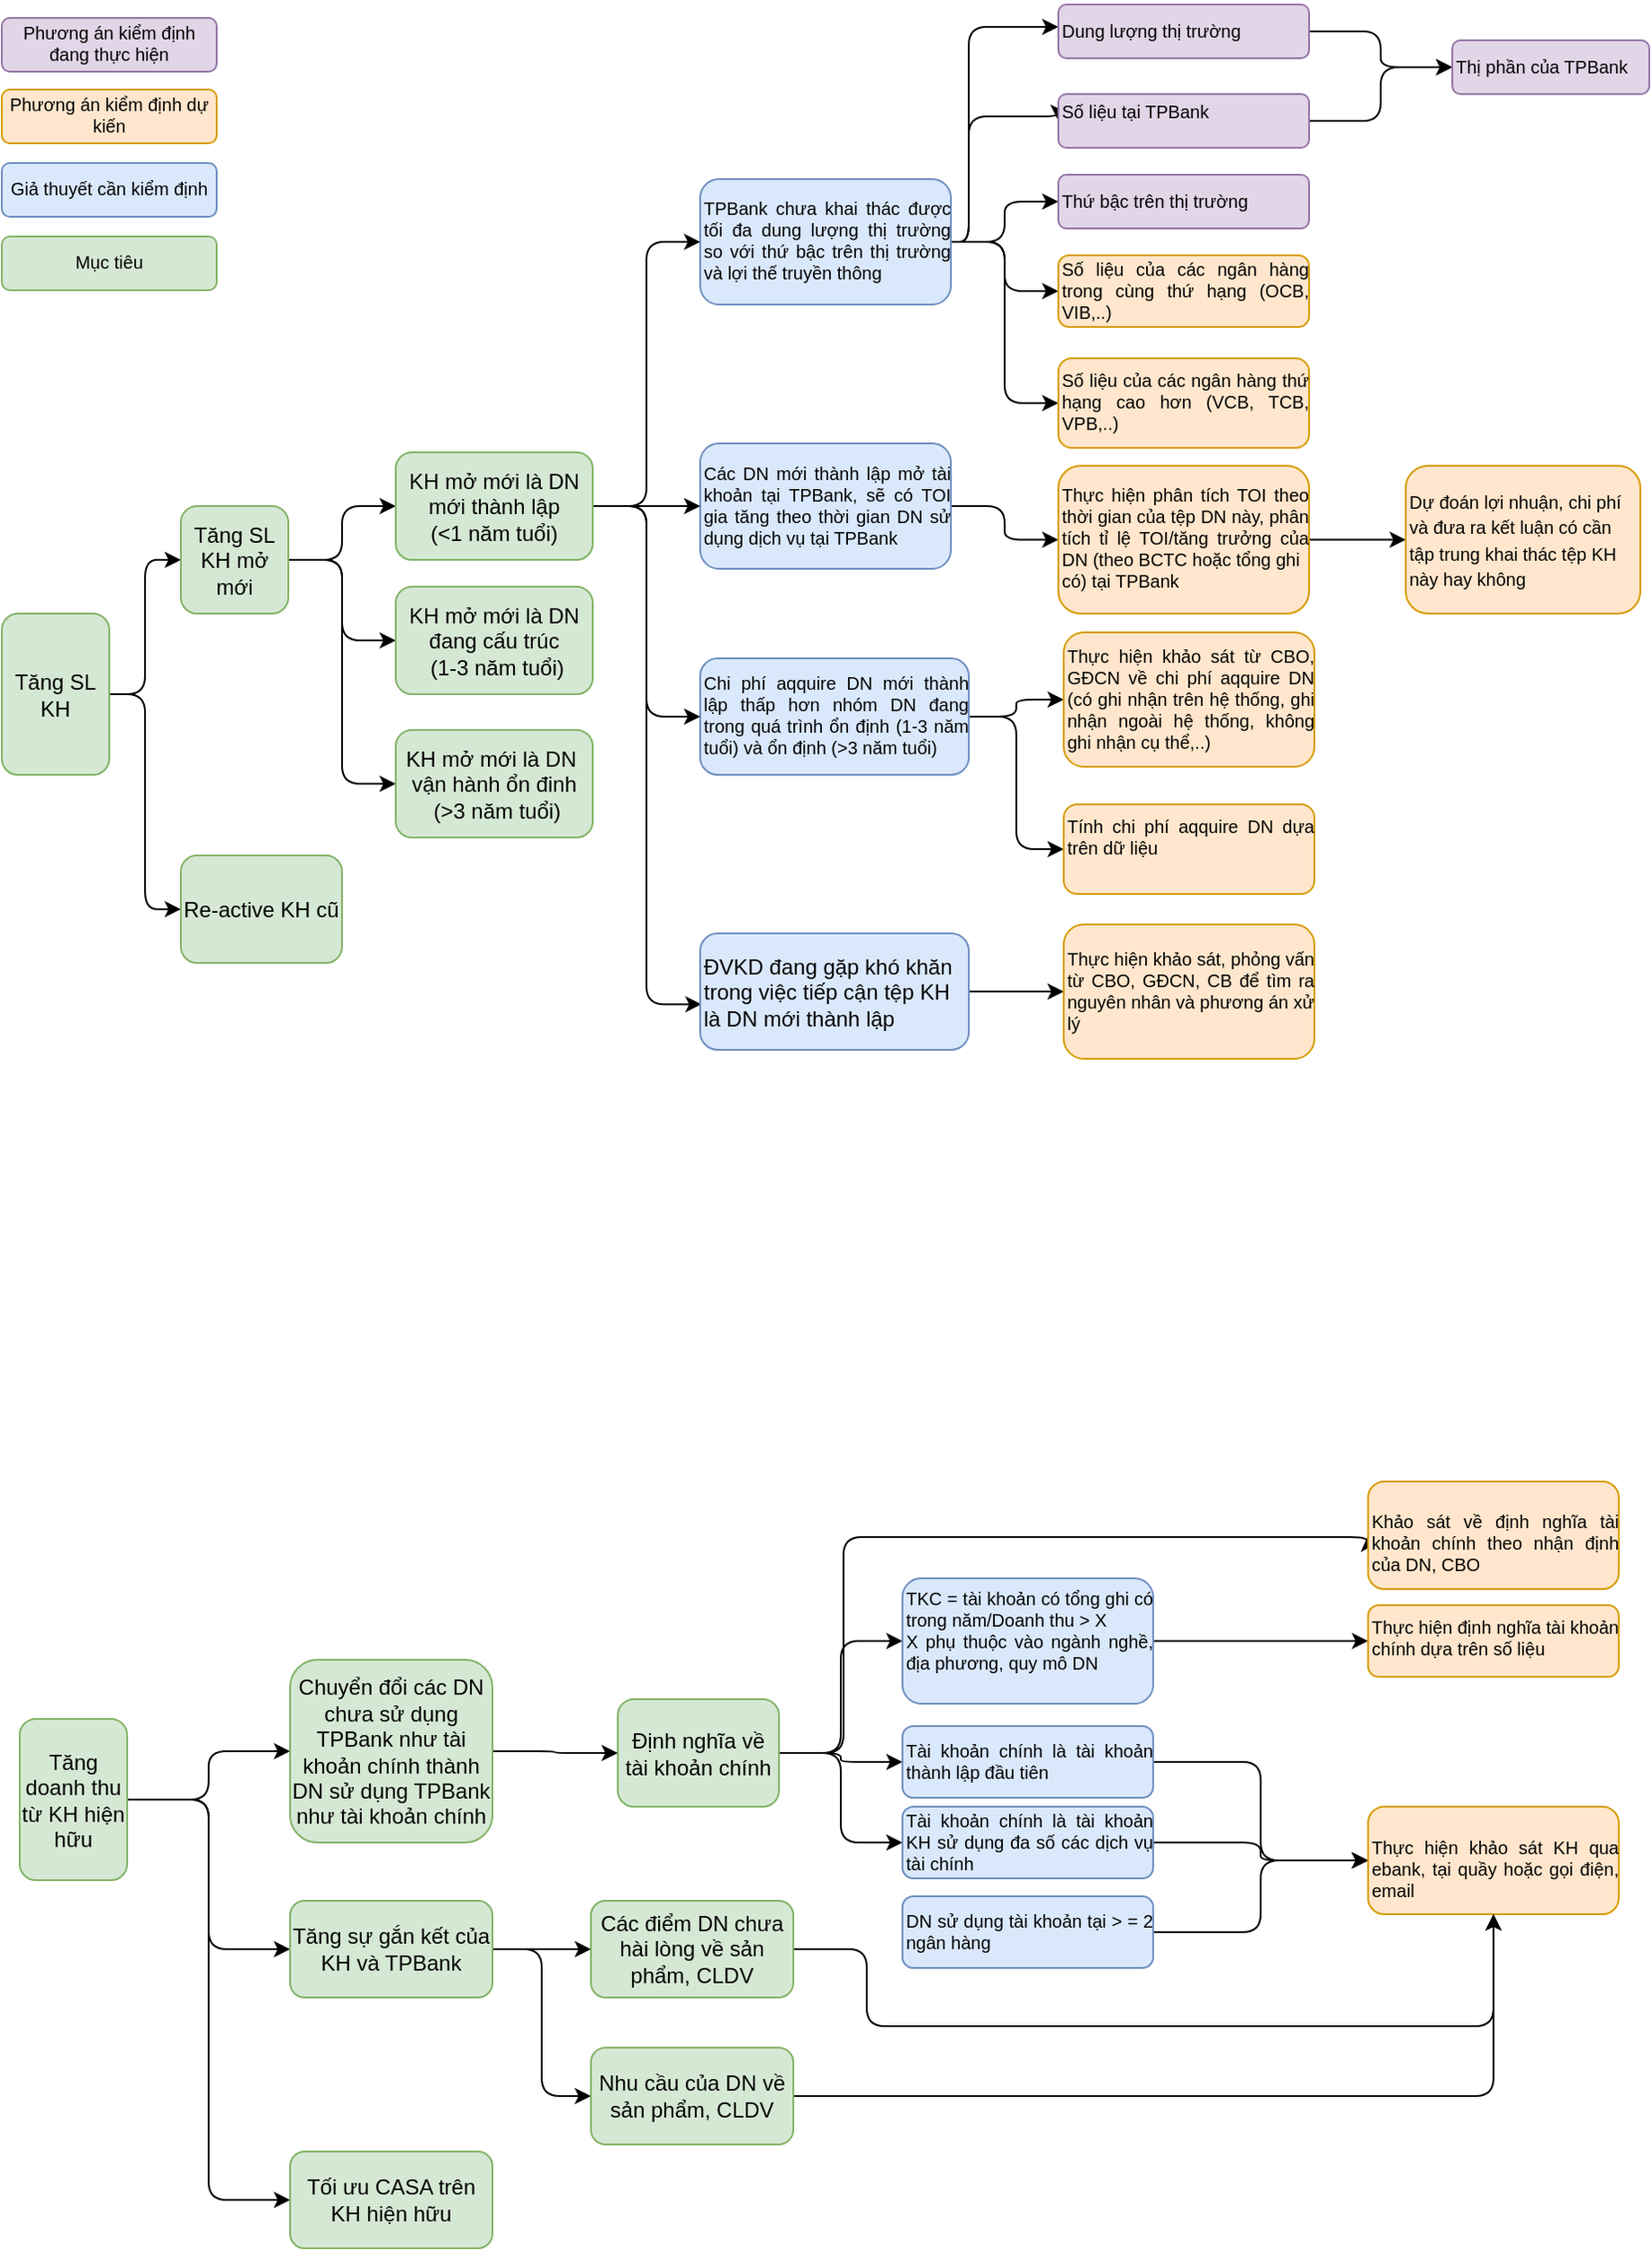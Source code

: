 <mxfile version="20.8.15" type="github">
  <diagram id="6a731a19-8d31-9384-78a2-239565b7b9f0" name="Page-1">
    <mxGraphModel dx="1173" dy="661" grid="0" gridSize="10" guides="1" tooltips="1" connect="1" arrows="1" fold="1" page="1" pageScale="1" pageWidth="1169" pageHeight="827" background="none" math="0" shadow="0">
      <root>
        <mxCell id="0" />
        <mxCell id="1" parent="0" />
        <mxCell id="7nTxj1oNSW2tffw1lcUE-1786" style="edgeStyle=orthogonalEdgeStyle;rounded=1;orthogonalLoop=1;jettySize=auto;html=1;fontSize=10;exitX=1;exitY=0.5;exitDx=0;exitDy=0;entryX=0;entryY=0.5;entryDx=0;entryDy=0;" edge="1" parent="1" source="7nTxj1oNSW2tffw1lcUE-1784" target="7nTxj1oNSW2tffw1lcUE-1785">
          <mxGeometry relative="1" as="geometry" />
        </mxCell>
        <mxCell id="7nTxj1oNSW2tffw1lcUE-1845" style="edgeStyle=orthogonalEdgeStyle;rounded=1;orthogonalLoop=1;jettySize=auto;html=1;entryX=0;entryY=0.5;entryDx=0;entryDy=0;" edge="1" parent="1" source="7nTxj1oNSW2tffw1lcUE-1784" target="7nTxj1oNSW2tffw1lcUE-1810">
          <mxGeometry relative="1" as="geometry" />
        </mxCell>
        <mxCell id="7nTxj1oNSW2tffw1lcUE-1846" style="edgeStyle=orthogonalEdgeStyle;rounded=1;orthogonalLoop=1;jettySize=auto;html=1;entryX=0;entryY=0.5;entryDx=0;entryDy=0;" edge="1" parent="1" source="7nTxj1oNSW2tffw1lcUE-1784" target="7nTxj1oNSW2tffw1lcUE-1812">
          <mxGeometry relative="1" as="geometry" />
        </mxCell>
        <mxCell id="7nTxj1oNSW2tffw1lcUE-1853" style="edgeStyle=orthogonalEdgeStyle;rounded=1;orthogonalLoop=1;jettySize=auto;html=1;entryX=0;entryY=0.5;entryDx=0;entryDy=0;exitX=1;exitY=0.5;exitDx=0;exitDy=0;" edge="1" parent="1" source="7nTxj1oNSW2tffw1lcUE-1784" target="7nTxj1oNSW2tffw1lcUE-1790">
          <mxGeometry relative="1" as="geometry">
            <Array as="points">
              <mxPoint x="482" y="988" />
              <mxPoint x="482" y="867" />
            </Array>
          </mxGeometry>
        </mxCell>
        <mxCell id="7nTxj1oNSW2tffw1lcUE-1784" value="&lt;p style=&quot;margin-top: 0pt; margin-bottom: 0pt; margin-left: 0in; direction: ltr; unicode-bidi: embed; word-break: normal;&quot;&gt;Định nghĩa về tài khoản chính&lt;/p&gt;" style="rounded=1;whiteSpace=wrap;html=1;fillColor=#d5e8d4;strokeColor=#82b366;" vertex="1" parent="1">
          <mxGeometry x="356" y="957.5" width="90" height="60" as="geometry" />
        </mxCell>
        <mxCell id="7nTxj1oNSW2tffw1lcUE-1789" style="edgeStyle=orthogonalEdgeStyle;rounded=1;orthogonalLoop=1;jettySize=auto;html=1;" edge="1" parent="1" source="7nTxj1oNSW2tffw1lcUE-1785" target="7nTxj1oNSW2tffw1lcUE-1788">
          <mxGeometry relative="1" as="geometry" />
        </mxCell>
        <mxCell id="7nTxj1oNSW2tffw1lcUE-1785" value="&lt;p style=&quot;margin-top: 0pt; margin-bottom: 0pt; margin-left: 0in; direction: ltr; unicode-bidi: embed; word-break: normal; font-size: 10px;&quot;&gt;&lt;/p&gt;&lt;div style=&quot;text-align: justify; font-size: 10px;&quot;&gt;&lt;span style=&quot;background-color: initial;&quot;&gt;&lt;font style=&quot;font-size: 10px;&quot;&gt;TKC = tài khoản có tổng ghi có trong&amp;nbsp;&lt;/font&gt;&lt;/span&gt;&lt;span style=&quot;background-color: initial;&quot;&gt;năm/Doanh thu &amp;gt; X&lt;/span&gt;&lt;/div&gt;&lt;font style=&quot;font-size: 10px;&quot;&gt;&lt;div style=&quot;text-align: justify;&quot;&gt;&lt;span style=&quot;background-color: initial; font-family: Arial;&quot;&gt;X phụ thuộc vào ngành nghề, địa phương,&amp;nbsp;&lt;/span&gt;&lt;span style=&quot;background-color: initial; font-family: Arial;&quot;&gt;quy mô DN&lt;/span&gt;&lt;/div&gt;&lt;/font&gt;&lt;p&gt;&lt;/p&gt;" style="rounded=1;whiteSpace=wrap;html=1;fillColor=#dae8fc;strokeColor=#6c8ebf;align=left;verticalAlign=middle;" vertex="1" parent="1">
          <mxGeometry x="514.95" y="890" width="140" height="70" as="geometry" />
        </mxCell>
        <mxCell id="7nTxj1oNSW2tffw1lcUE-1788" value="&lt;p style=&quot;margin-top: 0pt; margin-bottom: 0pt; margin-left: 0in; direction: ltr; unicode-bidi: embed; word-break: normal; font-size: 10px;&quot;&gt;&lt;/p&gt;&lt;div style=&quot;text-align: justify; font-size: 10px;&quot;&gt;&lt;div&gt;Thực hiện định nghĩa tài khoản chính dựa trên số liệu&lt;/div&gt;&lt;/div&gt;&lt;p&gt;&lt;/p&gt;" style="rounded=1;whiteSpace=wrap;html=1;fillColor=#ffe6cc;strokeColor=#d79b00;align=left;verticalAlign=top;horizontal=1;" vertex="1" parent="1">
          <mxGeometry x="774.95" y="905" width="140" height="40" as="geometry" />
        </mxCell>
        <mxCell id="7nTxj1oNSW2tffw1lcUE-1790" value="&lt;p style=&quot;margin-top: 0pt; margin-bottom: 0pt; margin-left: 0in; direction: ltr; unicode-bidi: embed; word-break: normal; font-size: 10px;&quot;&gt;&lt;/p&gt;&lt;div style=&quot;text-align: justify; font-size: 10px;&quot;&gt;&lt;p&gt;Khảo sát về định nghĩa tài khoản chính theo nhận định của DN, CBO&lt;/p&gt;&lt;/div&gt;&lt;p&gt;&lt;/p&gt;" style="rounded=1;whiteSpace=wrap;html=1;fillColor=#ffe6cc;strokeColor=#d79b00;align=left;verticalAlign=top;horizontal=1;" vertex="1" parent="1">
          <mxGeometry x="774.95" y="836" width="140" height="60" as="geometry" />
        </mxCell>
        <mxCell id="7nTxj1oNSW2tffw1lcUE-1795" style="edgeStyle=orthogonalEdgeStyle;rounded=1;orthogonalLoop=1;jettySize=auto;html=1;" edge="1" parent="1" source="7nTxj1oNSW2tffw1lcUE-1792" target="7nTxj1oNSW2tffw1lcUE-1794">
          <mxGeometry relative="1" as="geometry" />
        </mxCell>
        <mxCell id="7nTxj1oNSW2tffw1lcUE-1792" value="&lt;p style=&quot;margin-top: 0pt; margin-bottom: 0pt; margin-left: 0in; direction: ltr; unicode-bidi: embed; word-break: normal; font-size: 10px;&quot;&gt;&lt;/p&gt;&lt;div style=&quot;text-align: justify; font-size: 10px;&quot;&gt;&lt;p&gt;Các DN mới thành lập mở tài khoản tại TPBank, sẽ có TOI gia tăng theo thời gian DN sử dụng dịch vụ tại TPBank&lt;/p&gt;&lt;/div&gt;&lt;p&gt;&lt;/p&gt;" style="rounded=1;whiteSpace=wrap;html=1;fillColor=#dae8fc;strokeColor=#6c8ebf;align=left;verticalAlign=middle;" vertex="1" parent="1">
          <mxGeometry x="402" y="256.5" width="140" height="70" as="geometry" />
        </mxCell>
        <mxCell id="7nTxj1oNSW2tffw1lcUE-1872" style="edgeStyle=orthogonalEdgeStyle;rounded=1;orthogonalLoop=1;jettySize=auto;html=1;" edge="1" parent="1" source="7nTxj1oNSW2tffw1lcUE-1794" target="7nTxj1oNSW2tffw1lcUE-1871">
          <mxGeometry relative="1" as="geometry" />
        </mxCell>
        <mxCell id="7nTxj1oNSW2tffw1lcUE-1794" value="&lt;p style=&quot;margin-top: 0pt; margin-bottom: 0pt; margin-left: 0in; direction: ltr; unicode-bidi: embed; word-break: normal; font-size: 10px;&quot;&gt;&lt;/p&gt;&lt;div style=&quot;text-align: justify; font-size: 10px;&quot;&gt;&lt;p&gt;Thực hiện phân tích TOI theo thời gian của tệp DN này, phân tích tỉ lệ TOI/tăng trưởng của DN (theo BCTC hoặc tổng ghi&lt;br&gt;có) tại TPBank&lt;/p&gt;&lt;/div&gt;&lt;p&gt;&lt;/p&gt;" style="rounded=1;whiteSpace=wrap;html=1;fillColor=#ffe6cc;strokeColor=#d79b00;align=left;verticalAlign=middle;" vertex="1" parent="1">
          <mxGeometry x="602" y="269" width="140" height="82.5" as="geometry" />
        </mxCell>
        <mxCell id="7nTxj1oNSW2tffw1lcUE-1805" style="edgeStyle=orthogonalEdgeStyle;rounded=1;orthogonalLoop=1;jettySize=auto;html=1;" edge="1" parent="1" source="7nTxj1oNSW2tffw1lcUE-1796" target="7nTxj1oNSW2tffw1lcUE-1801">
          <mxGeometry relative="1" as="geometry">
            <Array as="points">
              <mxPoint x="552" y="144" />
              <mxPoint x="552" y="24" />
            </Array>
          </mxGeometry>
        </mxCell>
        <mxCell id="7nTxj1oNSW2tffw1lcUE-1806" style="edgeStyle=orthogonalEdgeStyle;rounded=1;orthogonalLoop=1;jettySize=auto;html=1;entryX=0;entryY=0.5;entryDx=0;entryDy=0;" edge="1" parent="1" source="7nTxj1oNSW2tffw1lcUE-1796" target="7nTxj1oNSW2tffw1lcUE-1798">
          <mxGeometry relative="1" as="geometry">
            <Array as="points">
              <mxPoint x="552" y="144" />
              <mxPoint x="552" y="74" />
            </Array>
          </mxGeometry>
        </mxCell>
        <mxCell id="7nTxj1oNSW2tffw1lcUE-1807" style="edgeStyle=orthogonalEdgeStyle;rounded=1;orthogonalLoop=1;jettySize=auto;html=1;" edge="1" parent="1" source="7nTxj1oNSW2tffw1lcUE-1796" target="7nTxj1oNSW2tffw1lcUE-1797">
          <mxGeometry relative="1" as="geometry" />
        </mxCell>
        <mxCell id="7nTxj1oNSW2tffw1lcUE-1809" style="edgeStyle=orthogonalEdgeStyle;rounded=1;orthogonalLoop=1;jettySize=auto;html=1;entryX=0;entryY=0.5;entryDx=0;entryDy=0;" edge="1" parent="1" source="7nTxj1oNSW2tffw1lcUE-1796" target="7nTxj1oNSW2tffw1lcUE-1799">
          <mxGeometry relative="1" as="geometry" />
        </mxCell>
        <mxCell id="7nTxj1oNSW2tffw1lcUE-1827" style="edgeStyle=orthogonalEdgeStyle;rounded=1;orthogonalLoop=1;jettySize=auto;html=1;" edge="1" parent="1" source="7nTxj1oNSW2tffw1lcUE-1796" target="7nTxj1oNSW2tffw1lcUE-1826">
          <mxGeometry relative="1" as="geometry" />
        </mxCell>
        <mxCell id="7nTxj1oNSW2tffw1lcUE-1796" value="&lt;p style=&quot;margin-top: 0pt; margin-bottom: 0pt; margin-left: 0in; direction: ltr; unicode-bidi: embed; word-break: normal; font-size: 10px;&quot;&gt;&lt;/p&gt;&lt;div style=&quot;text-align: justify; font-size: 10px;&quot;&gt;&lt;p&gt;TPBank chưa khai thác được tối đa dung lượng thị trường so với thứ bậc trên thị trường và lợi thế truyền thông&amp;nbsp;&lt;/p&gt;&lt;/div&gt;&lt;p&gt;&lt;/p&gt;" style="rounded=1;whiteSpace=wrap;html=1;fillColor=#dae8fc;strokeColor=#6c8ebf;align=left;verticalAlign=middle;" vertex="1" parent="1">
          <mxGeometry x="402" y="109" width="140" height="70" as="geometry" />
        </mxCell>
        <mxCell id="7nTxj1oNSW2tffw1lcUE-1797" value="&lt;p style=&quot;margin-top: 0pt; margin-bottom: 0pt; margin-left: 0in; direction: ltr; unicode-bidi: embed; word-break: normal; font-size: 10px;&quot;&gt;&lt;/p&gt;&lt;div style=&quot;text-align: justify; font-size: 10px;&quot;&gt;&lt;p&gt;Số liệu của các ngân hàng trong cùng thứ hạng (OCB, VIB,..)&lt;/p&gt;&lt;/div&gt;&lt;p&gt;&lt;/p&gt;" style="rounded=1;whiteSpace=wrap;html=1;fillColor=#ffe6cc;strokeColor=#d79b00;align=left;verticalAlign=middle;" vertex="1" parent="1">
          <mxGeometry x="602" y="151.5" width="140" height="40" as="geometry" />
        </mxCell>
        <mxCell id="7nTxj1oNSW2tffw1lcUE-1804" style="edgeStyle=orthogonalEdgeStyle;rounded=1;orthogonalLoop=1;jettySize=auto;html=1;" edge="1" parent="1" source="7nTxj1oNSW2tffw1lcUE-1798" target="7nTxj1oNSW2tffw1lcUE-1802">
          <mxGeometry relative="1" as="geometry" />
        </mxCell>
        <mxCell id="7nTxj1oNSW2tffw1lcUE-1798" value="&lt;p style=&quot;margin-top: 0pt; margin-bottom: 0pt; margin-left: 0in; direction: ltr; unicode-bidi: embed; word-break: normal; font-size: 10px;&quot;&gt;&lt;/p&gt;&lt;div style=&quot;text-align: justify; font-size: 10px;&quot;&gt;&lt;p style=&quot;language:en-US;margin-top:0pt;margin-bottom:0pt;margin-left:0in;&lt;br/&gt;text-align:center;direction:ltr;unicode-bidi:embed;mso-line-break-override:&lt;br/&gt;none;word-break:normal;punctuation-wrap:hanging&quot;&gt;Số liệu tại TPBank&lt;/p&gt;&lt;/div&gt;&lt;p&gt;&lt;/p&gt;" style="rounded=1;whiteSpace=wrap;html=1;fillColor=#e1d5e7;strokeColor=#9673a6;align=left;verticalAlign=middle;" vertex="1" parent="1">
          <mxGeometry x="602" y="61.5" width="140" height="30" as="geometry" />
        </mxCell>
        <mxCell id="7nTxj1oNSW2tffw1lcUE-1799" value="&lt;p style=&quot;margin-top: 0pt; margin-bottom: 0pt; margin-left: 0in; direction: ltr; unicode-bidi: embed; word-break: normal; font-size: 10px;&quot;&gt;&lt;/p&gt;&lt;div style=&quot;text-align: justify; font-size: 10px;&quot;&gt;&lt;p&gt;Số liệu của các ngân hàng thứ hạng cao hơn (VCB, TCB, VPB,..)&lt;br&gt;&lt;/p&gt;&lt;/div&gt;&lt;p&gt;&lt;/p&gt;" style="rounded=1;whiteSpace=wrap;html=1;fillColor=#ffe6cc;strokeColor=#d79b00;align=left;verticalAlign=middle;" vertex="1" parent="1">
          <mxGeometry x="602" y="209" width="140" height="50" as="geometry" />
        </mxCell>
        <mxCell id="7nTxj1oNSW2tffw1lcUE-1803" style="edgeStyle=orthogonalEdgeStyle;rounded=1;orthogonalLoop=1;jettySize=auto;html=1;" edge="1" parent="1" source="7nTxj1oNSW2tffw1lcUE-1801" target="7nTxj1oNSW2tffw1lcUE-1802">
          <mxGeometry relative="1" as="geometry" />
        </mxCell>
        <mxCell id="7nTxj1oNSW2tffw1lcUE-1801" value="&lt;p style=&quot;margin-top: 0pt; margin-bottom: 0pt; margin-left: 0in; direction: ltr; unicode-bidi: embed; word-break: normal; font-size: 10px;&quot;&gt;&lt;/p&gt;&lt;div style=&quot;text-align: justify; font-size: 10px;&quot;&gt;&lt;p&gt;Dung lượng thị trường&lt;/p&gt;&lt;/div&gt;&lt;p&gt;&lt;/p&gt;" style="rounded=1;whiteSpace=wrap;html=1;fillColor=#e1d5e7;strokeColor=#9673a6;align=left;verticalAlign=middle;" vertex="1" parent="1">
          <mxGeometry x="602" y="11.5" width="140" height="30" as="geometry" />
        </mxCell>
        <mxCell id="7nTxj1oNSW2tffw1lcUE-1802" value="&lt;p style=&quot;margin-top: 0pt; margin-bottom: 0pt; margin-left: 0in; direction: ltr; unicode-bidi: embed; word-break: normal; font-size: 10px;&quot;&gt;&lt;/p&gt;&lt;div style=&quot;text-align: justify; font-size: 10px;&quot;&gt;&lt;p&gt;Thị phần của TPBank&lt;/p&gt;&lt;/div&gt;&lt;p&gt;&lt;/p&gt;" style="rounded=1;whiteSpace=wrap;html=1;fillColor=#e1d5e7;strokeColor=#9673a6;align=left;verticalAlign=middle;" vertex="1" parent="1">
          <mxGeometry x="822" y="31.5" width="110" height="30" as="geometry" />
        </mxCell>
        <mxCell id="7nTxj1oNSW2tffw1lcUE-1814" style="edgeStyle=orthogonalEdgeStyle;rounded=1;orthogonalLoop=1;jettySize=auto;html=1;entryX=0;entryY=0.5;entryDx=0;entryDy=0;" edge="1" parent="1" source="7nTxj1oNSW2tffw1lcUE-1810" target="7nTxj1oNSW2tffw1lcUE-1813">
          <mxGeometry relative="1" as="geometry" />
        </mxCell>
        <mxCell id="7nTxj1oNSW2tffw1lcUE-1810" value="&lt;p style=&quot;margin-top: 0pt; margin-bottom: 0pt; margin-left: 0in; direction: ltr; unicode-bidi: embed; word-break: normal; font-size: 10px;&quot;&gt;&lt;/p&gt;&lt;div style=&quot;text-align: justify; font-size: 10px;&quot;&gt;&lt;p&gt;Tài khoản chính là tài khoản thành lập đầu tiên&lt;/p&gt;&lt;/div&gt;&lt;p&gt;&lt;/p&gt;" style="rounded=1;whiteSpace=wrap;html=1;fillColor=#dae8fc;strokeColor=#6c8ebf;align=left;verticalAlign=middle;" vertex="1" parent="1">
          <mxGeometry x="514.95" y="972.5" width="140" height="40" as="geometry" />
        </mxCell>
        <mxCell id="7nTxj1oNSW2tffw1lcUE-1815" style="edgeStyle=orthogonalEdgeStyle;rounded=1;orthogonalLoop=1;jettySize=auto;html=1;" edge="1" parent="1" source="7nTxj1oNSW2tffw1lcUE-1811" target="7nTxj1oNSW2tffw1lcUE-1813">
          <mxGeometry relative="1" as="geometry" />
        </mxCell>
        <mxCell id="7nTxj1oNSW2tffw1lcUE-1811" value="&lt;p style=&quot;margin-top: 0pt; margin-bottom: 0pt; margin-left: 0in; direction: ltr; unicode-bidi: embed; word-break: normal; font-size: 10px;&quot;&gt;&lt;/p&gt;&lt;div style=&quot;text-align: justify; font-size: 10px;&quot;&gt;&lt;p&gt;DN sử dụng tài khoản tại &amp;gt; = 2 ngân hàng&lt;/p&gt;&lt;/div&gt;&lt;p&gt;&lt;/p&gt;" style="rounded=1;whiteSpace=wrap;html=1;fillColor=#dae8fc;strokeColor=#6c8ebf;align=left;verticalAlign=middle;" vertex="1" parent="1">
          <mxGeometry x="514.95" y="1067.5" width="140" height="40" as="geometry" />
        </mxCell>
        <mxCell id="7nTxj1oNSW2tffw1lcUE-1816" style="edgeStyle=orthogonalEdgeStyle;rounded=1;orthogonalLoop=1;jettySize=auto;html=1;entryX=0;entryY=0.5;entryDx=0;entryDy=0;" edge="1" parent="1" source="7nTxj1oNSW2tffw1lcUE-1812" target="7nTxj1oNSW2tffw1lcUE-1813">
          <mxGeometry relative="1" as="geometry" />
        </mxCell>
        <mxCell id="7nTxj1oNSW2tffw1lcUE-1812" value="&lt;p style=&quot;margin-top: 0pt; margin-bottom: 0pt; margin-left: 0in; direction: ltr; unicode-bidi: embed; word-break: normal; font-size: 10px;&quot;&gt;&lt;/p&gt;&lt;div style=&quot;text-align: justify; font-size: 10px;&quot;&gt;&lt;p&gt;Tài khoản chính là tài khoản KH sử dụng đa số các dịch vụ tài chính&lt;/p&gt;&lt;/div&gt;&lt;p&gt;&lt;/p&gt;" style="rounded=1;whiteSpace=wrap;html=1;fillColor=#dae8fc;strokeColor=#6c8ebf;align=left;verticalAlign=middle;" vertex="1" parent="1">
          <mxGeometry x="514.95" y="1017.5" width="140" height="40" as="geometry" />
        </mxCell>
        <mxCell id="7nTxj1oNSW2tffw1lcUE-1813" value="&lt;p style=&quot;margin-top: 0pt; margin-bottom: 0pt; margin-left: 0in; direction: ltr; unicode-bidi: embed; word-break: normal; font-size: 10px;&quot;&gt;&lt;/p&gt;&lt;div style=&quot;text-align: justify; font-size: 10px;&quot;&gt;&lt;p&gt;Thực hiện khảo sát KH qua ebank, tại quầy hoặc gọi điện, email&lt;/p&gt;&lt;/div&gt;&lt;p&gt;&lt;/p&gt;" style="rounded=1;whiteSpace=wrap;html=1;fillColor=#ffe6cc;strokeColor=#d79b00;align=left;verticalAlign=top;horizontal=1;" vertex="1" parent="1">
          <mxGeometry x="774.95" y="1017.5" width="140" height="60" as="geometry" />
        </mxCell>
        <mxCell id="7nTxj1oNSW2tffw1lcUE-1854" style="edgeStyle=orthogonalEdgeStyle;rounded=1;orthogonalLoop=1;jettySize=auto;html=1;entryX=0;entryY=0.5;entryDx=0;entryDy=0;" edge="1" parent="1" source="7nTxj1oNSW2tffw1lcUE-1817" target="7nTxj1oNSW2tffw1lcUE-1818">
          <mxGeometry relative="1" as="geometry" />
        </mxCell>
        <mxCell id="7nTxj1oNSW2tffw1lcUE-1855" style="edgeStyle=orthogonalEdgeStyle;rounded=1;orthogonalLoop=1;jettySize=auto;html=1;entryX=0;entryY=0.5;entryDx=0;entryDy=0;" edge="1" parent="1" source="7nTxj1oNSW2tffw1lcUE-1817" target="7nTxj1oNSW2tffw1lcUE-1819">
          <mxGeometry relative="1" as="geometry" />
        </mxCell>
        <mxCell id="7nTxj1oNSW2tffw1lcUE-1817" value="&lt;p style=&quot;margin-top: 0pt; margin-bottom: 0pt; margin-left: 0in; direction: ltr; unicode-bidi: embed; word-break: normal; font-size: 10px;&quot;&gt;&lt;/p&gt;&lt;div style=&quot;text-align: justify; font-size: 10px;&quot;&gt;&lt;p&gt;Chi phí aqquire DN mới thành lập thấp hơn nhóm DN đang trong quá trình ổn định (1-3 năm tuổi) và ổn định (&amp;gt;3 năm tuổi)&lt;/p&gt;&lt;/div&gt;&lt;p&gt;&lt;/p&gt;" style="rounded=1;whiteSpace=wrap;html=1;fillColor=#dae8fc;strokeColor=#6c8ebf;align=left;verticalAlign=middle;" vertex="1" parent="1">
          <mxGeometry x="402" y="376.5" width="150" height="65" as="geometry" />
        </mxCell>
        <mxCell id="7nTxj1oNSW2tffw1lcUE-1818" value="&lt;p style=&quot;margin-top: 0pt; margin-bottom: 0pt; margin-left: 0in; direction: ltr; unicode-bidi: embed; word-break: normal; font-size: 10px;&quot;&gt;&lt;/p&gt;&lt;div style=&quot;text-align: justify; font-size: 10px;&quot;&gt;&lt;p&gt;Thực hiện khảo sát từ CBO, GĐCN về chi phí aqquire DN (có ghi nhận trên hệ thống, ghi nhận ngoài hệ thống, không ghi nhận cụ thể,..)&lt;/p&gt;&lt;/div&gt;&lt;p&gt;&lt;/p&gt;" style="rounded=1;whiteSpace=wrap;html=1;fillColor=#ffe6cc;strokeColor=#d79b00;align=left;verticalAlign=middle;" vertex="1" parent="1">
          <mxGeometry x="605" y="362" width="140" height="75" as="geometry" />
        </mxCell>
        <mxCell id="7nTxj1oNSW2tffw1lcUE-1819" value="&lt;p style=&quot;margin-top: 0pt; margin-bottom: 0pt; margin-left: 0in; direction: ltr; unicode-bidi: embed; word-break: normal; font-size: 10px;&quot;&gt;&lt;/p&gt;&lt;div style=&quot;text-align: justify; font-size: 10px;&quot;&gt;&lt;p style=&quot;language:en-US;margin-top:0pt;margin-bottom:0pt;margin-left:0in;&lt;br/&gt;text-align:center;direction:ltr;unicode-bidi:embed;mso-line-break-override:&lt;br/&gt;none;word-break:normal;punctuation-wrap:hanging&quot;&gt;Tính chi phí aqquire DN dựa trên dữ liệu&lt;/p&gt;&lt;/div&gt;&lt;p&gt;&lt;/p&gt;" style="rounded=1;whiteSpace=wrap;html=1;fillColor=#ffe6cc;strokeColor=#d79b00;align=left;verticalAlign=top;horizontal=1;" vertex="1" parent="1">
          <mxGeometry x="605" y="458" width="140" height="50" as="geometry" />
        </mxCell>
        <mxCell id="7nTxj1oNSW2tffw1lcUE-1823" value="&lt;p style=&quot;margin-top: 0pt; margin-bottom: 0pt; margin-left: 0in; direction: ltr; unicode-bidi: embed; word-break: normal; font-size: 10px;&quot;&gt;&lt;/p&gt;&lt;div style=&quot;font-size: 10px;&quot;&gt;&lt;p&gt;Phương án kiểm định đang thực hiện&lt;/p&gt;&lt;/div&gt;&lt;p&gt;&lt;/p&gt;" style="rounded=1;whiteSpace=wrap;html=1;fillColor=#e1d5e7;strokeColor=#9673a6;align=center;verticalAlign=middle;" vertex="1" parent="1">
          <mxGeometry x="12" y="19" width="120" height="30" as="geometry" />
        </mxCell>
        <mxCell id="7nTxj1oNSW2tffw1lcUE-1824" value="&lt;p style=&quot;margin-top: 0pt; margin-bottom: 0pt; margin-left: 0in; direction: ltr; unicode-bidi: embed; word-break: normal; font-size: 10px;&quot;&gt;&lt;/p&gt;&lt;div style=&quot;font-size: 10px;&quot;&gt;&lt;p&gt;Phương án kiểm định dự kiến&lt;/p&gt;&lt;/div&gt;&lt;p&gt;&lt;/p&gt;" style="rounded=1;whiteSpace=wrap;html=1;fillColor=#ffe6cc;strokeColor=#d79b00;align=center;verticalAlign=middle;" vertex="1" parent="1">
          <mxGeometry x="12" y="59" width="120" height="30" as="geometry" />
        </mxCell>
        <mxCell id="7nTxj1oNSW2tffw1lcUE-1825" value="&lt;p style=&quot;margin-top: 0pt; margin-bottom: 0pt; margin-left: 0in; direction: ltr; unicode-bidi: embed; word-break: normal; font-size: 10px;&quot;&gt;&lt;/p&gt;&lt;div style=&quot;font-size: 10px;&quot;&gt;&lt;p&gt;Giả thuyết cần kiểm định&lt;/p&gt;&lt;/div&gt;&lt;p&gt;&lt;/p&gt;" style="rounded=1;whiteSpace=wrap;html=1;fillColor=#dae8fc;strokeColor=#6c8ebf;align=center;verticalAlign=middle;" vertex="1" parent="1">
          <mxGeometry x="12" y="100" width="120" height="30" as="geometry" />
        </mxCell>
        <mxCell id="7nTxj1oNSW2tffw1lcUE-1826" value="&lt;p style=&quot;margin-top: 0pt; margin-bottom: 0pt; margin-left: 0in; direction: ltr; unicode-bidi: embed; word-break: normal; font-size: 10px;&quot;&gt;&lt;/p&gt;&lt;div style=&quot;text-align: justify; font-size: 10px;&quot;&gt;&lt;p&gt;Thứ bậc trên thị trường&lt;/p&gt;&lt;/div&gt;&lt;p&gt;&lt;/p&gt;" style="rounded=1;whiteSpace=wrap;html=1;fillColor=#e1d5e7;strokeColor=#9673a6;align=left;verticalAlign=middle;" vertex="1" parent="1">
          <mxGeometry x="602" y="106.5" width="140" height="30" as="geometry" />
        </mxCell>
        <mxCell id="7nTxj1oNSW2tffw1lcUE-1834" style="edgeStyle=orthogonalEdgeStyle;rounded=1;orthogonalLoop=1;jettySize=auto;html=1;" edge="1" parent="1" source="7nTxj1oNSW2tffw1lcUE-1828" target="7nTxj1oNSW2tffw1lcUE-1829">
          <mxGeometry relative="1" as="geometry" />
        </mxCell>
        <mxCell id="7nTxj1oNSW2tffw1lcUE-1838" style="edgeStyle=orthogonalEdgeStyle;rounded=1;orthogonalLoop=1;jettySize=auto;html=1;entryX=0;entryY=0.5;entryDx=0;entryDy=0;" edge="1" parent="1" source="7nTxj1oNSW2tffw1lcUE-1828" target="7nTxj1oNSW2tffw1lcUE-1830">
          <mxGeometry relative="1" as="geometry" />
        </mxCell>
        <mxCell id="7nTxj1oNSW2tffw1lcUE-1828" value="&lt;p style=&quot;margin-top: 0pt; margin-bottom: 0pt; margin-left: 0in; direction: ltr; unicode-bidi: embed; word-break: normal;&quot;&gt;Tăng SL KH&lt;/p&gt;" style="rounded=1;whiteSpace=wrap;html=1;fillColor=#d5e8d4;strokeColor=#82b366;" vertex="1" parent="1">
          <mxGeometry x="12" y="351.5" width="60" height="90" as="geometry" />
        </mxCell>
        <mxCell id="7nTxj1oNSW2tffw1lcUE-1835" style="edgeStyle=orthogonalEdgeStyle;rounded=1;orthogonalLoop=1;jettySize=auto;html=1;" edge="1" parent="1" source="7nTxj1oNSW2tffw1lcUE-1829" target="7nTxj1oNSW2tffw1lcUE-1831">
          <mxGeometry relative="1" as="geometry" />
        </mxCell>
        <mxCell id="7nTxj1oNSW2tffw1lcUE-1836" style="edgeStyle=orthogonalEdgeStyle;rounded=1;orthogonalLoop=1;jettySize=auto;html=1;entryX=0;entryY=0.5;entryDx=0;entryDy=0;" edge="1" parent="1" source="7nTxj1oNSW2tffw1lcUE-1829" target="7nTxj1oNSW2tffw1lcUE-1832">
          <mxGeometry relative="1" as="geometry" />
        </mxCell>
        <mxCell id="7nTxj1oNSW2tffw1lcUE-1837" style="edgeStyle=orthogonalEdgeStyle;rounded=1;orthogonalLoop=1;jettySize=auto;html=1;entryX=0;entryY=0.5;entryDx=0;entryDy=0;" edge="1" parent="1" source="7nTxj1oNSW2tffw1lcUE-1829" target="7nTxj1oNSW2tffw1lcUE-1833">
          <mxGeometry relative="1" as="geometry" />
        </mxCell>
        <mxCell id="7nTxj1oNSW2tffw1lcUE-1829" value="&lt;p style=&quot;margin-top: 0pt; margin-bottom: 0pt; margin-left: 0in; direction: ltr; unicode-bidi: embed; word-break: normal;&quot;&gt;Tăng SL KH mở mới&lt;/p&gt;" style="rounded=1;whiteSpace=wrap;html=1;fillColor=#d5e8d4;strokeColor=#82b366;" vertex="1" parent="1">
          <mxGeometry x="112" y="291.5" width="60" height="60" as="geometry" />
        </mxCell>
        <mxCell id="7nTxj1oNSW2tffw1lcUE-1830" value="&lt;p style=&quot;margin-top: 0pt; margin-bottom: 0pt; margin-left: 0in; direction: ltr; unicode-bidi: embed; word-break: normal;&quot;&gt;Re-active KH cũ&lt;/p&gt;" style="rounded=1;whiteSpace=wrap;html=1;fillColor=#d5e8d4;strokeColor=#82b366;" vertex="1" parent="1">
          <mxGeometry x="112" y="486.5" width="90" height="60" as="geometry" />
        </mxCell>
        <mxCell id="7nTxj1oNSW2tffw1lcUE-1842" style="edgeStyle=orthogonalEdgeStyle;rounded=1;orthogonalLoop=1;jettySize=auto;html=1;entryX=0;entryY=0.5;entryDx=0;entryDy=0;" edge="1" parent="1" source="7nTxj1oNSW2tffw1lcUE-1831" target="7nTxj1oNSW2tffw1lcUE-1796">
          <mxGeometry relative="1" as="geometry" />
        </mxCell>
        <mxCell id="7nTxj1oNSW2tffw1lcUE-1844" style="edgeStyle=orthogonalEdgeStyle;rounded=1;orthogonalLoop=1;jettySize=auto;html=1;entryX=0;entryY=0.5;entryDx=0;entryDy=0;" edge="1" parent="1" source="7nTxj1oNSW2tffw1lcUE-1831" target="7nTxj1oNSW2tffw1lcUE-1817">
          <mxGeometry relative="1" as="geometry" />
        </mxCell>
        <mxCell id="7nTxj1oNSW2tffw1lcUE-1850" style="edgeStyle=orthogonalEdgeStyle;rounded=1;orthogonalLoop=1;jettySize=auto;html=1;" edge="1" parent="1" source="7nTxj1oNSW2tffw1lcUE-1831" target="7nTxj1oNSW2tffw1lcUE-1792">
          <mxGeometry relative="1" as="geometry" />
        </mxCell>
        <mxCell id="7nTxj1oNSW2tffw1lcUE-1874" style="edgeStyle=orthogonalEdgeStyle;rounded=1;orthogonalLoop=1;jettySize=auto;html=1;entryX=0.005;entryY=0.609;entryDx=0;entryDy=0;entryPerimeter=0;" edge="1" parent="1" source="7nTxj1oNSW2tffw1lcUE-1831" target="7nTxj1oNSW2tffw1lcUE-1873">
          <mxGeometry relative="1" as="geometry" />
        </mxCell>
        <mxCell id="7nTxj1oNSW2tffw1lcUE-1831" value="KH mở mới là DN mới thành lập &lt;br&gt;(&amp;lt;1 năm tuổi)" style="rounded=1;whiteSpace=wrap;html=1;fillColor=#d5e8d4;strokeColor=#82b366;" vertex="1" parent="1">
          <mxGeometry x="232" y="261.5" width="110" height="60" as="geometry" />
        </mxCell>
        <mxCell id="7nTxj1oNSW2tffw1lcUE-1832" value="KH mở mới là DN đang cấu trúc&lt;br&gt;&amp;nbsp;(1-3 năm tuổi)" style="rounded=1;whiteSpace=wrap;html=1;fillColor=#d5e8d4;strokeColor=#82b366;" vertex="1" parent="1">
          <mxGeometry x="232" y="336.5" width="110" height="60" as="geometry" />
        </mxCell>
        <mxCell id="7nTxj1oNSW2tffw1lcUE-1833" value="KH mở mới là DN&amp;nbsp; vận hành ổn đinh&lt;br&gt;&amp;nbsp;(&amp;gt;3 năm tuổi)" style="rounded=1;whiteSpace=wrap;html=1;fillColor=#d5e8d4;strokeColor=#82b366;" vertex="1" parent="1">
          <mxGeometry x="232" y="416.5" width="110" height="60" as="geometry" />
        </mxCell>
        <mxCell id="7nTxj1oNSW2tffw1lcUE-1841" value="&lt;p style=&quot;margin-top: 0pt; margin-bottom: 0pt; margin-left: 0in; direction: ltr; unicode-bidi: embed; word-break: normal; font-size: 10px;&quot;&gt;&lt;/p&gt;&lt;div style=&quot;font-size: 10px;&quot;&gt;&lt;p&gt;Mục tiêu&lt;/p&gt;&lt;/div&gt;&lt;p&gt;&lt;/p&gt;" style="rounded=1;whiteSpace=wrap;html=1;fillColor=#d5e8d4;strokeColor=#82b366;align=center;verticalAlign=middle;" vertex="1" parent="1">
          <mxGeometry x="12" y="141" width="120" height="30" as="geometry" />
        </mxCell>
        <mxCell id="7nTxj1oNSW2tffw1lcUE-1852" style="edgeStyle=orthogonalEdgeStyle;rounded=1;orthogonalLoop=1;jettySize=auto;html=1;entryX=0;entryY=0.5;entryDx=0;entryDy=0;" edge="1" parent="1" source="7nTxj1oNSW2tffw1lcUE-1851" target="7nTxj1oNSW2tffw1lcUE-1856">
          <mxGeometry relative="1" as="geometry" />
        </mxCell>
        <mxCell id="7nTxj1oNSW2tffw1lcUE-1860" style="edgeStyle=orthogonalEdgeStyle;rounded=1;orthogonalLoop=1;jettySize=auto;html=1;entryX=0;entryY=0.5;entryDx=0;entryDy=0;" edge="1" parent="1" source="7nTxj1oNSW2tffw1lcUE-1851" target="7nTxj1oNSW2tffw1lcUE-1859">
          <mxGeometry relative="1" as="geometry" />
        </mxCell>
        <mxCell id="7nTxj1oNSW2tffw1lcUE-1868" style="edgeStyle=orthogonalEdgeStyle;rounded=1;orthogonalLoop=1;jettySize=auto;html=1;entryX=0;entryY=0.5;entryDx=0;entryDy=0;" edge="1" parent="1" source="7nTxj1oNSW2tffw1lcUE-1851" target="7nTxj1oNSW2tffw1lcUE-1867">
          <mxGeometry relative="1" as="geometry" />
        </mxCell>
        <mxCell id="7nTxj1oNSW2tffw1lcUE-1851" value="&lt;p style=&quot;margin-top: 0pt; margin-bottom: 0pt; margin-left: 0in; direction: ltr; unicode-bidi: embed; word-break: normal;&quot;&gt;Tăng doanh thu từ KH hiện hữu&lt;/p&gt;" style="rounded=1;whiteSpace=wrap;html=1;fillColor=#d5e8d4;strokeColor=#82b366;" vertex="1" parent="1">
          <mxGeometry x="22" y="968.5" width="60" height="90" as="geometry" />
        </mxCell>
        <mxCell id="7nTxj1oNSW2tffw1lcUE-1858" style="edgeStyle=orthogonalEdgeStyle;rounded=1;orthogonalLoop=1;jettySize=auto;html=1;entryX=0;entryY=0.5;entryDx=0;entryDy=0;" edge="1" parent="1" source="7nTxj1oNSW2tffw1lcUE-1856" target="7nTxj1oNSW2tffw1lcUE-1784">
          <mxGeometry relative="1" as="geometry" />
        </mxCell>
        <mxCell id="7nTxj1oNSW2tffw1lcUE-1856" value="&lt;p style=&quot;margin-top: 0pt; margin-bottom: 0pt; margin-left: 0in; direction: ltr; unicode-bidi: embed; word-break: normal;&quot;&gt;Chuyển đổi các DN chưa sử dụng TPBank như tài khoản chính thành DN sử dụng TPBank như tài khoản chính&lt;/p&gt;" style="rounded=1;whiteSpace=wrap;html=1;fillColor=#d5e8d4;strokeColor=#82b366;" vertex="1" parent="1">
          <mxGeometry x="173" y="935.5" width="113" height="102" as="geometry" />
        </mxCell>
        <mxCell id="7nTxj1oNSW2tffw1lcUE-1863" style="edgeStyle=orthogonalEdgeStyle;rounded=1;orthogonalLoop=1;jettySize=auto;html=1;" edge="1" parent="1" source="7nTxj1oNSW2tffw1lcUE-1859" target="7nTxj1oNSW2tffw1lcUE-1861">
          <mxGeometry relative="1" as="geometry" />
        </mxCell>
        <mxCell id="7nTxj1oNSW2tffw1lcUE-1864" style="edgeStyle=orthogonalEdgeStyle;rounded=1;orthogonalLoop=1;jettySize=auto;html=1;entryX=0;entryY=0.5;entryDx=0;entryDy=0;" edge="1" parent="1" source="7nTxj1oNSW2tffw1lcUE-1859" target="7nTxj1oNSW2tffw1lcUE-1862">
          <mxGeometry relative="1" as="geometry" />
        </mxCell>
        <mxCell id="7nTxj1oNSW2tffw1lcUE-1859" value="&lt;p style=&quot;margin-top: 0pt; margin-bottom: 0pt; margin-left: 0in; direction: ltr; unicode-bidi: embed; word-break: normal;&quot;&gt;Tăng sự gắn kết của KH và TPBank&lt;/p&gt;" style="rounded=1;whiteSpace=wrap;html=1;fillColor=#d5e8d4;strokeColor=#82b366;" vertex="1" parent="1">
          <mxGeometry x="173" y="1070" width="113" height="54" as="geometry" />
        </mxCell>
        <mxCell id="7nTxj1oNSW2tffw1lcUE-1866" style="edgeStyle=orthogonalEdgeStyle;rounded=1;orthogonalLoop=1;jettySize=auto;html=1;" edge="1" parent="1" source="7nTxj1oNSW2tffw1lcUE-1861" target="7nTxj1oNSW2tffw1lcUE-1813">
          <mxGeometry relative="1" as="geometry">
            <Array as="points">
              <mxPoint x="495" y="1097" />
              <mxPoint x="495" y="1140" />
              <mxPoint x="845" y="1140" />
            </Array>
          </mxGeometry>
        </mxCell>
        <mxCell id="7nTxj1oNSW2tffw1lcUE-1861" value="&lt;p style=&quot;margin-top: 0pt; margin-bottom: 0pt; margin-left: 0in; direction: ltr; unicode-bidi: embed; word-break: normal;&quot;&gt;Các điểm DN chưa hài lòng về sản phẩm, CLDV&lt;/p&gt;" style="rounded=1;whiteSpace=wrap;html=1;fillColor=#d5e8d4;strokeColor=#82b366;" vertex="1" parent="1">
          <mxGeometry x="341" y="1070" width="113" height="54" as="geometry" />
        </mxCell>
        <mxCell id="7nTxj1oNSW2tffw1lcUE-1865" style="edgeStyle=orthogonalEdgeStyle;rounded=1;orthogonalLoop=1;jettySize=auto;html=1;entryX=0.5;entryY=1;entryDx=0;entryDy=0;" edge="1" parent="1" source="7nTxj1oNSW2tffw1lcUE-1862" target="7nTxj1oNSW2tffw1lcUE-1813">
          <mxGeometry relative="1" as="geometry" />
        </mxCell>
        <mxCell id="7nTxj1oNSW2tffw1lcUE-1862" value="&lt;p style=&quot;margin-top: 0pt; margin-bottom: 0pt; margin-left: 0in; direction: ltr; unicode-bidi: embed; word-break: normal;&quot;&gt;Nhu cầu của DN về sản phẩm, CLDV&lt;/p&gt;" style="rounded=1;whiteSpace=wrap;html=1;fillColor=#d5e8d4;strokeColor=#82b366;" vertex="1" parent="1">
          <mxGeometry x="341" y="1152" width="113" height="54" as="geometry" />
        </mxCell>
        <mxCell id="7nTxj1oNSW2tffw1lcUE-1867" value="&lt;p style=&quot;margin-top: 0pt; margin-bottom: 0pt; margin-left: 0in; direction: ltr; unicode-bidi: embed; word-break: normal;&quot;&gt;Tối ưu CASA trên KH hiện hữu&lt;/p&gt;" style="rounded=1;whiteSpace=wrap;html=1;fillColor=#d5e8d4;strokeColor=#82b366;" vertex="1" parent="1">
          <mxGeometry x="173" y="1210" width="113" height="54" as="geometry" />
        </mxCell>
        <mxCell id="7nTxj1oNSW2tffw1lcUE-1871" value="&lt;font style=&quot;font-size: 10px;&quot;&gt;Dự đoán lợi nhuận, chi phí và đưa ra kết luận có cần tập trung khai thác tệp KH này hay không&lt;/font&gt;" style="rounded=1;whiteSpace=wrap;html=1;fillColor=#ffe6cc;strokeColor=#d79b00;align=left;verticalAlign=middle;" vertex="1" parent="1">
          <mxGeometry x="796" y="269" width="131" height="82.5" as="geometry" />
        </mxCell>
        <mxCell id="7nTxj1oNSW2tffw1lcUE-1876" style="edgeStyle=orthogonalEdgeStyle;rounded=1;orthogonalLoop=1;jettySize=auto;html=1;" edge="1" parent="1" source="7nTxj1oNSW2tffw1lcUE-1873" target="7nTxj1oNSW2tffw1lcUE-1875">
          <mxGeometry relative="1" as="geometry" />
        </mxCell>
        <mxCell id="7nTxj1oNSW2tffw1lcUE-1873" value="ĐVKD đang gặp khó khăn trong việc tiếp cận tệp KH là DN mới thành lập" style="rounded=1;whiteSpace=wrap;html=1;fillColor=#dae8fc;strokeColor=#6c8ebf;align=left;verticalAlign=middle;" vertex="1" parent="1">
          <mxGeometry x="402" y="530" width="150" height="65" as="geometry" />
        </mxCell>
        <mxCell id="7nTxj1oNSW2tffw1lcUE-1875" value="&lt;p style=&quot;margin-top: 0pt; margin-bottom: 0pt; margin-left: 0in; direction: ltr; unicode-bidi: embed; word-break: normal; font-size: 10px;&quot;&gt;&lt;/p&gt;&lt;div style=&quot;text-align: justify; font-size: 10px;&quot;&gt;&lt;p&gt;Thực hiện khảo sát, phỏng vấn từ CBO, GĐCN, CB để tìm ra nguyên nhân và phương án xử lý&lt;/p&gt;&lt;/div&gt;&lt;p&gt;&lt;/p&gt;" style="rounded=1;whiteSpace=wrap;html=1;fillColor=#ffe6cc;strokeColor=#d79b00;align=left;verticalAlign=middle;" vertex="1" parent="1">
          <mxGeometry x="605" y="525" width="140" height="75" as="geometry" />
        </mxCell>
      </root>
    </mxGraphModel>
  </diagram>
</mxfile>

